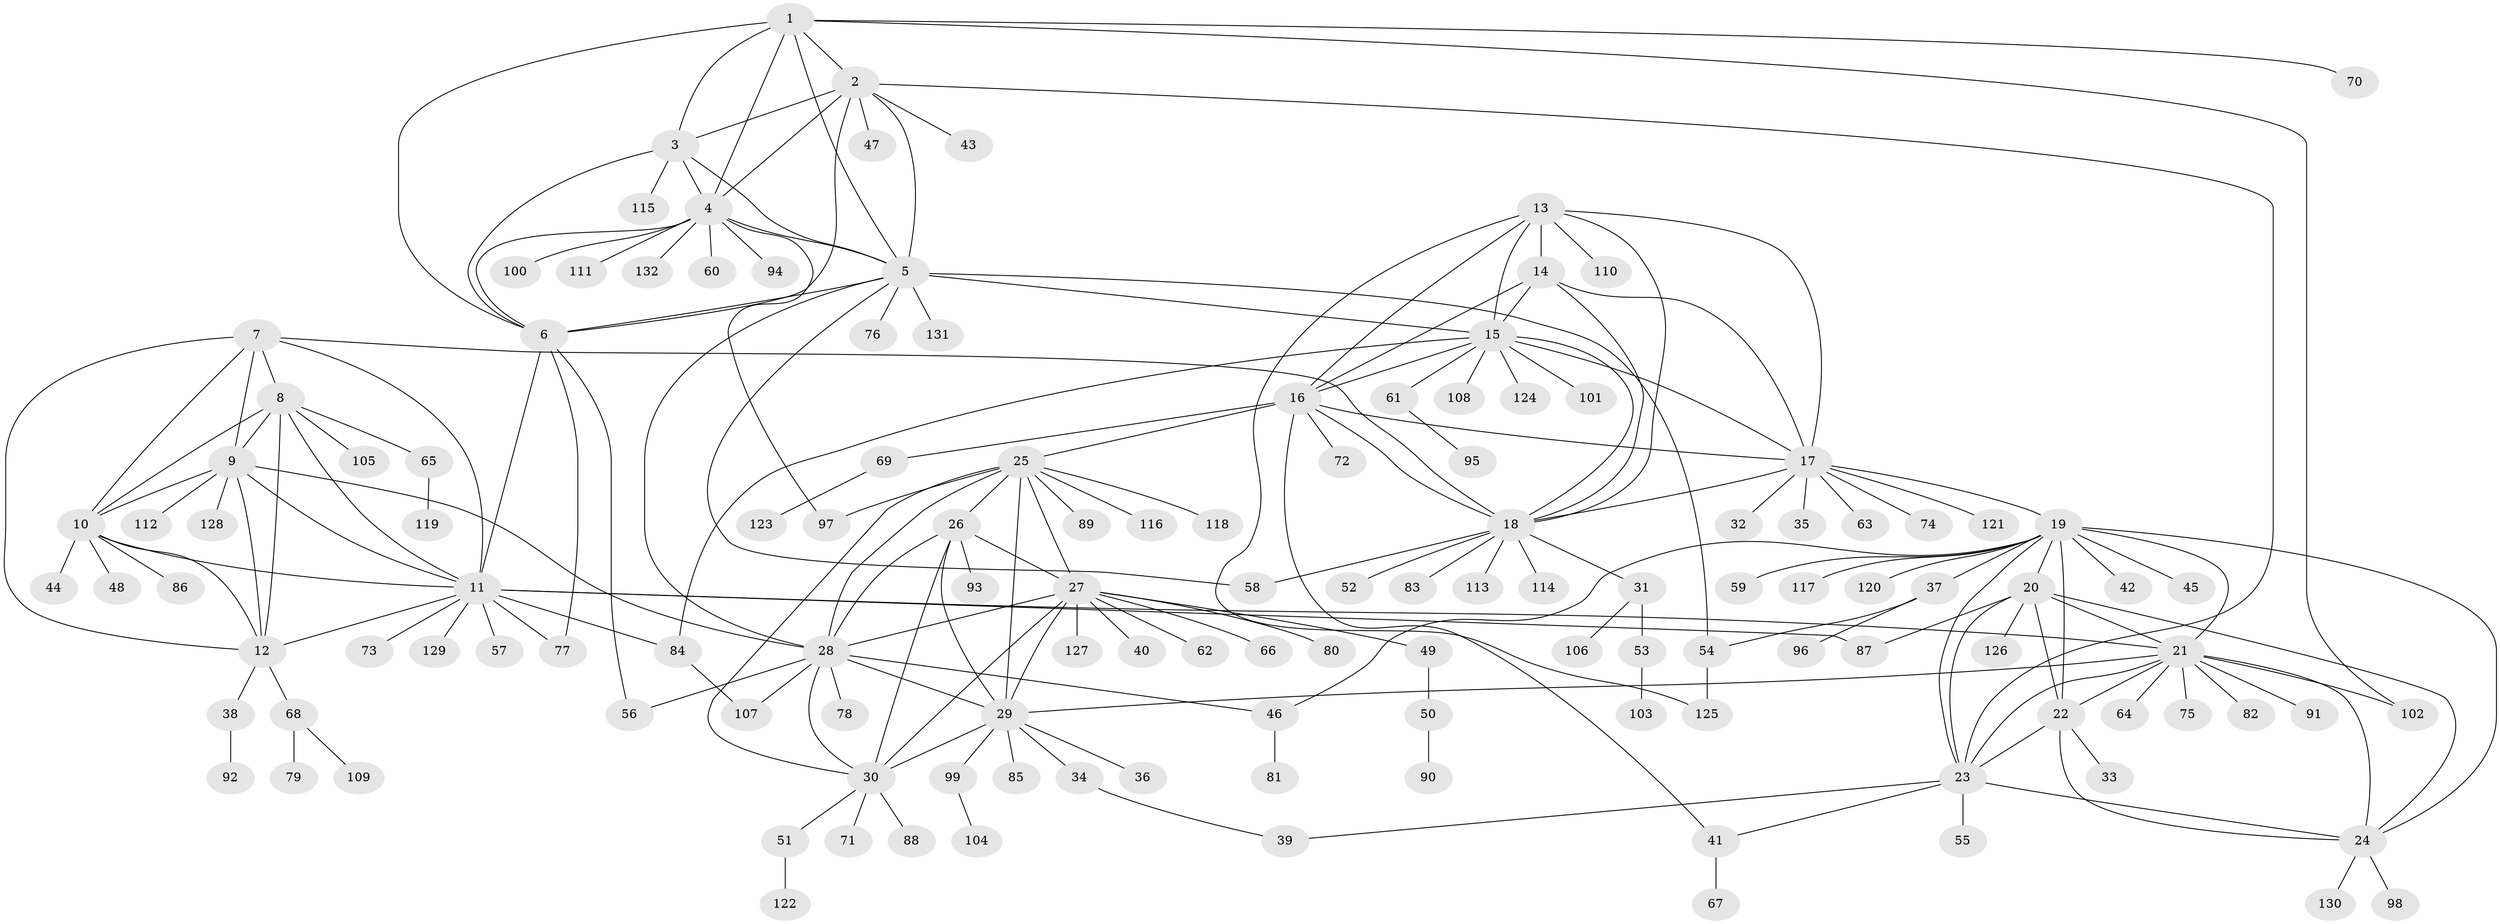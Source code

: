 // coarse degree distribution, {3: 0.02564102564102564, 4: 0.05128205128205128, 1: 0.7435897435897436, 6: 0.05128205128205128, 2: 0.02564102564102564, 8: 0.05128205128205128, 5: 0.02564102564102564, 15: 0.02564102564102564}
// Generated by graph-tools (version 1.1) at 2025/57/03/04/25 21:57:27]
// undirected, 132 vertices, 200 edges
graph export_dot {
graph [start="1"]
  node [color=gray90,style=filled];
  1;
  2;
  3;
  4;
  5;
  6;
  7;
  8;
  9;
  10;
  11;
  12;
  13;
  14;
  15;
  16;
  17;
  18;
  19;
  20;
  21;
  22;
  23;
  24;
  25;
  26;
  27;
  28;
  29;
  30;
  31;
  32;
  33;
  34;
  35;
  36;
  37;
  38;
  39;
  40;
  41;
  42;
  43;
  44;
  45;
  46;
  47;
  48;
  49;
  50;
  51;
  52;
  53;
  54;
  55;
  56;
  57;
  58;
  59;
  60;
  61;
  62;
  63;
  64;
  65;
  66;
  67;
  68;
  69;
  70;
  71;
  72;
  73;
  74;
  75;
  76;
  77;
  78;
  79;
  80;
  81;
  82;
  83;
  84;
  85;
  86;
  87;
  88;
  89;
  90;
  91;
  92;
  93;
  94;
  95;
  96;
  97;
  98;
  99;
  100;
  101;
  102;
  103;
  104;
  105;
  106;
  107;
  108;
  109;
  110;
  111;
  112;
  113;
  114;
  115;
  116;
  117;
  118;
  119;
  120;
  121;
  122;
  123;
  124;
  125;
  126;
  127;
  128;
  129;
  130;
  131;
  132;
  1 -- 2;
  1 -- 3;
  1 -- 4;
  1 -- 5;
  1 -- 6;
  1 -- 70;
  1 -- 102;
  2 -- 3;
  2 -- 4;
  2 -- 5;
  2 -- 6;
  2 -- 23;
  2 -- 43;
  2 -- 47;
  3 -- 4;
  3 -- 5;
  3 -- 6;
  3 -- 115;
  4 -- 5;
  4 -- 6;
  4 -- 60;
  4 -- 94;
  4 -- 97;
  4 -- 100;
  4 -- 111;
  4 -- 132;
  5 -- 6;
  5 -- 15;
  5 -- 28;
  5 -- 54;
  5 -- 58;
  5 -- 76;
  5 -- 131;
  6 -- 11;
  6 -- 56;
  6 -- 77;
  7 -- 8;
  7 -- 9;
  7 -- 10;
  7 -- 11;
  7 -- 12;
  7 -- 18;
  8 -- 9;
  8 -- 10;
  8 -- 11;
  8 -- 12;
  8 -- 65;
  8 -- 105;
  9 -- 10;
  9 -- 11;
  9 -- 12;
  9 -- 28;
  9 -- 112;
  9 -- 128;
  10 -- 11;
  10 -- 12;
  10 -- 44;
  10 -- 48;
  10 -- 86;
  11 -- 12;
  11 -- 21;
  11 -- 57;
  11 -- 73;
  11 -- 77;
  11 -- 84;
  11 -- 87;
  11 -- 129;
  12 -- 38;
  12 -- 68;
  13 -- 14;
  13 -- 15;
  13 -- 16;
  13 -- 17;
  13 -- 18;
  13 -- 110;
  13 -- 125;
  14 -- 15;
  14 -- 16;
  14 -- 17;
  14 -- 18;
  15 -- 16;
  15 -- 17;
  15 -- 18;
  15 -- 61;
  15 -- 84;
  15 -- 101;
  15 -- 108;
  15 -- 124;
  16 -- 17;
  16 -- 18;
  16 -- 25;
  16 -- 41;
  16 -- 69;
  16 -- 72;
  17 -- 18;
  17 -- 19;
  17 -- 32;
  17 -- 35;
  17 -- 63;
  17 -- 74;
  17 -- 121;
  18 -- 31;
  18 -- 52;
  18 -- 58;
  18 -- 83;
  18 -- 113;
  18 -- 114;
  19 -- 20;
  19 -- 21;
  19 -- 22;
  19 -- 23;
  19 -- 24;
  19 -- 37;
  19 -- 42;
  19 -- 45;
  19 -- 46;
  19 -- 59;
  19 -- 117;
  19 -- 120;
  20 -- 21;
  20 -- 22;
  20 -- 23;
  20 -- 24;
  20 -- 87;
  20 -- 126;
  21 -- 22;
  21 -- 23;
  21 -- 24;
  21 -- 29;
  21 -- 64;
  21 -- 75;
  21 -- 82;
  21 -- 91;
  21 -- 102;
  22 -- 23;
  22 -- 24;
  22 -- 33;
  23 -- 24;
  23 -- 39;
  23 -- 41;
  23 -- 55;
  24 -- 98;
  24 -- 130;
  25 -- 26;
  25 -- 27;
  25 -- 28;
  25 -- 29;
  25 -- 30;
  25 -- 89;
  25 -- 97;
  25 -- 116;
  25 -- 118;
  26 -- 27;
  26 -- 28;
  26 -- 29;
  26 -- 30;
  26 -- 93;
  27 -- 28;
  27 -- 29;
  27 -- 30;
  27 -- 40;
  27 -- 49;
  27 -- 62;
  27 -- 66;
  27 -- 80;
  27 -- 127;
  28 -- 29;
  28 -- 30;
  28 -- 46;
  28 -- 56;
  28 -- 78;
  28 -- 107;
  29 -- 30;
  29 -- 34;
  29 -- 36;
  29 -- 85;
  29 -- 99;
  30 -- 51;
  30 -- 71;
  30 -- 88;
  31 -- 53;
  31 -- 106;
  34 -- 39;
  37 -- 54;
  37 -- 96;
  38 -- 92;
  41 -- 67;
  46 -- 81;
  49 -- 50;
  50 -- 90;
  51 -- 122;
  53 -- 103;
  54 -- 125;
  61 -- 95;
  65 -- 119;
  68 -- 79;
  68 -- 109;
  69 -- 123;
  84 -- 107;
  99 -- 104;
}
